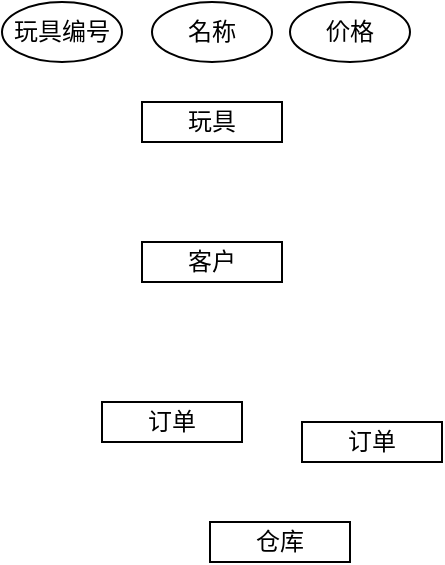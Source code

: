 <mxfile version="26.0.1">
  <diagram name="第 1 页" id="Eqhh9OgGutzszNMs7Qay">
    <mxGraphModel dx="415" dy="601" grid="1" gridSize="10" guides="1" tooltips="1" connect="1" arrows="1" fold="1" page="1" pageScale="1" pageWidth="827" pageHeight="1169" math="0" shadow="0">
      <root>
        <mxCell id="0" />
        <mxCell id="1" parent="0" />
        <mxCell id="LASCqqh6LcDLS0BnJnCz-1" value="玩具" style="rounded=0;whiteSpace=wrap;html=1;" vertex="1" parent="1">
          <mxGeometry x="310" y="190" width="70" height="20" as="geometry" />
        </mxCell>
        <mxCell id="LASCqqh6LcDLS0BnJnCz-2" value="客户" style="rounded=0;whiteSpace=wrap;html=1;" vertex="1" parent="1">
          <mxGeometry x="310" y="260" width="70" height="20" as="geometry" />
        </mxCell>
        <mxCell id="LASCqqh6LcDLS0BnJnCz-4" value="玩具编号" style="ellipse;whiteSpace=wrap;html=1;" vertex="1" parent="1">
          <mxGeometry x="240" y="140" width="60" height="30" as="geometry" />
        </mxCell>
        <mxCell id="LASCqqh6LcDLS0BnJnCz-5" value="名称" style="ellipse;whiteSpace=wrap;html=1;" vertex="1" parent="1">
          <mxGeometry x="315" y="140" width="60" height="30" as="geometry" />
        </mxCell>
        <mxCell id="LASCqqh6LcDLS0BnJnCz-6" value="价格" style="ellipse;whiteSpace=wrap;html=1;" vertex="1" parent="1">
          <mxGeometry x="384" y="140" width="60" height="30" as="geometry" />
        </mxCell>
        <mxCell id="LASCqqh6LcDLS0BnJnCz-7" value="仓库" style="rounded=0;whiteSpace=wrap;html=1;" vertex="1" parent="1">
          <mxGeometry x="344" y="400" width="70" height="20" as="geometry" />
        </mxCell>
        <mxCell id="LASCqqh6LcDLS0BnJnCz-8" value="订单" style="rounded=0;whiteSpace=wrap;html=1;" vertex="1" parent="1">
          <mxGeometry x="290" y="340" width="70" height="20" as="geometry" />
        </mxCell>
        <mxCell id="LASCqqh6LcDLS0BnJnCz-9" value="订单" style="rounded=0;whiteSpace=wrap;html=1;" vertex="1" parent="1">
          <mxGeometry x="390" y="350" width="70" height="20" as="geometry" />
        </mxCell>
      </root>
    </mxGraphModel>
  </diagram>
</mxfile>
